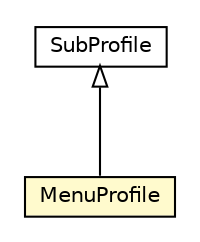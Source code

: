 #!/usr/local/bin/dot
#
# Class diagram 
# Generated by UMLGraph version R5_6-24-gf6e263 (http://www.umlgraph.org/)
#

digraph G {
	edge [fontname="Helvetica",fontsize=10,labelfontname="Helvetica",labelfontsize=10];
	node [fontname="Helvetica",fontsize=10,shape=plaintext];
	nodesep=0.25;
	ranksep=0.5;
	// org.universAAL.ontology.profile.SubProfile
	c5666275 [label=<<table title="org.universAAL.ontology.profile.SubProfile" border="0" cellborder="1" cellspacing="0" cellpadding="2" port="p" href="../../SubProfile.html">
		<tr><td><table border="0" cellspacing="0" cellpadding="1">
<tr><td align="center" balign="center"> SubProfile </td></tr>
		</table></td></tr>
		</table>>, URL="../../SubProfile.html", fontname="Helvetica", fontcolor="black", fontsize=10.0];
	// org.universAAL.ontology.profile.ui.mainmenu.MenuProfile
	c5666603 [label=<<table title="org.universAAL.ontology.profile.ui.mainmenu.MenuProfile" border="0" cellborder="1" cellspacing="0" cellpadding="2" port="p" bgcolor="lemonChiffon" href="./MenuProfile.html">
		<tr><td><table border="0" cellspacing="0" cellpadding="1">
<tr><td align="center" balign="center"> MenuProfile </td></tr>
		</table></td></tr>
		</table>>, URL="./MenuProfile.html", fontname="Helvetica", fontcolor="black", fontsize=10.0];
	//org.universAAL.ontology.profile.ui.mainmenu.MenuProfile extends org.universAAL.ontology.profile.SubProfile
	c5666275:p -> c5666603:p [dir=back,arrowtail=empty];
}

